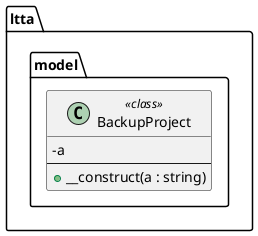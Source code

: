 @startuml

skinparam backgroundColor transparent
top to bottom direction
namespace ltta.model {
  class BackupProject << class >> {
    –a
    --
    +__construct(a : string)
  }
}
@enduml
